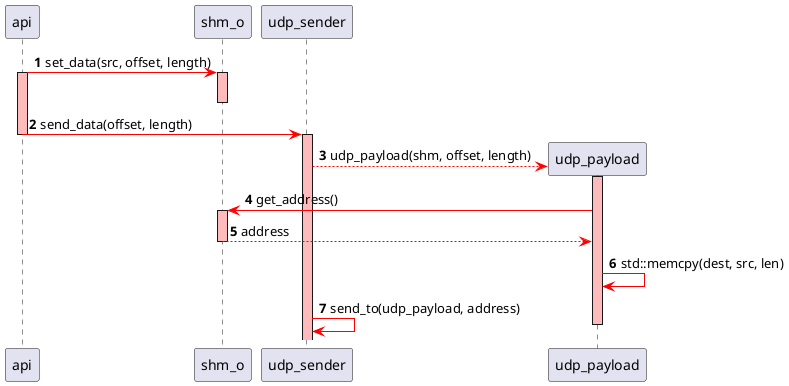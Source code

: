 @startuml

autonumber

participant api order 10
participant shm_o order 30
participant udp_sender order 40
participant udp_payload order 60


'send
api -[#red]> shm_o : set_data(src, offset, length)
activate api #FFBBBB
activate shm_o #FFBBBB
deactivate shm_o
api -[#red]> udp_sender : send_data(offset, length)
deactivate api
activate udp_sender #FFBBBB
udp_sender --[#red]> udp_payload **: udp_payload(shm, offset, length)
activate udp_payload #FFBBBB
        udp_payload -[#red]> shm_o : get_address()
activate shm_o #FFBBBB
        shm_o --[#red]> udp_payload : address
deactivate shm_o
udp_payload -[#red]> udp_payload: std::memcpy(dest, src, len)
udp_sender -[#red]> udp_sender: send_to(udp_payload, address)
deactivate udp_payload

@enduml